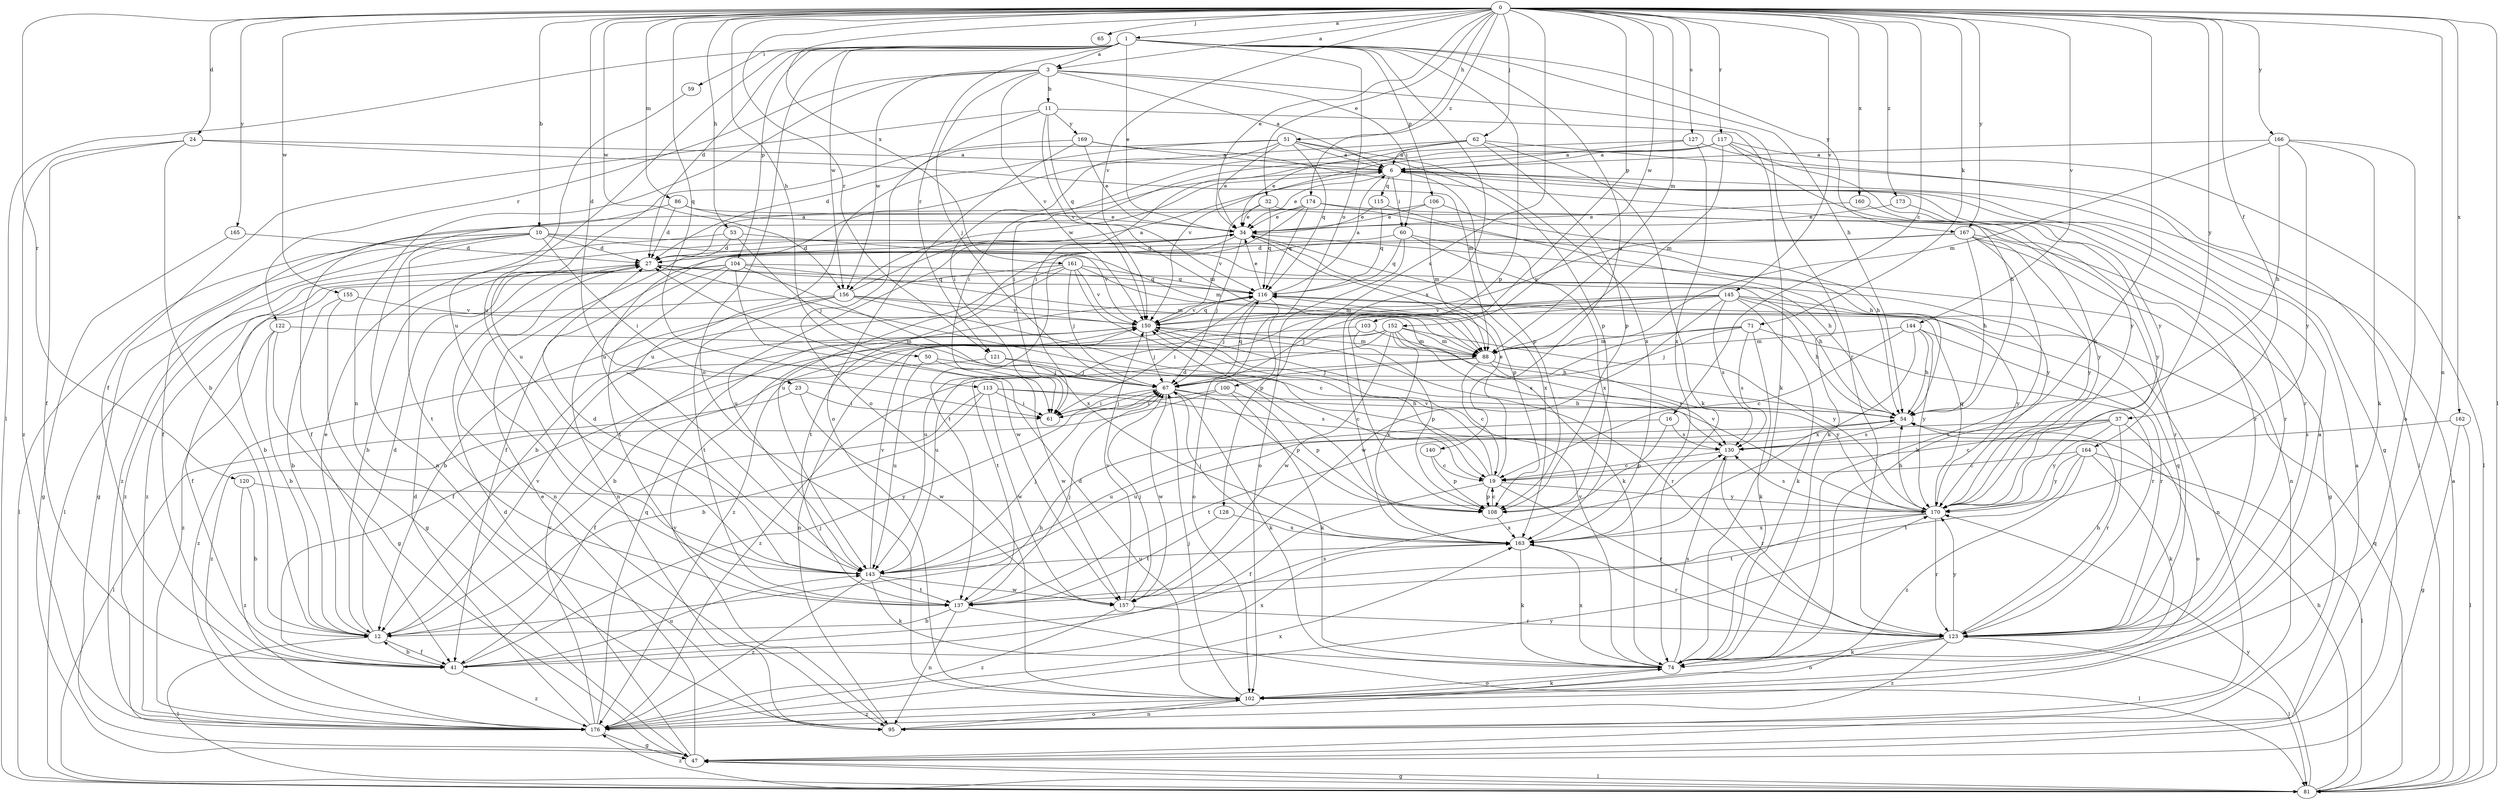 strict digraph  {
0;
1;
3;
6;
10;
11;
12;
16;
19;
23;
24;
27;
32;
34;
37;
41;
47;
50;
51;
53;
54;
59;
60;
61;
62;
65;
67;
71;
74;
81;
86;
88;
95;
100;
102;
103;
104;
106;
108;
113;
115;
116;
117;
120;
121;
122;
123;
127;
128;
130;
137;
140;
143;
144;
145;
150;
152;
155;
156;
157;
160;
161;
162;
163;
164;
165;
166;
167;
169;
170;
173;
174;
176;
0 -> 1  [label=a];
0 -> 3  [label=a];
0 -> 10  [label=b];
0 -> 16  [label=c];
0 -> 23  [label=d];
0 -> 24  [label=d];
0 -> 32  [label=e];
0 -> 34  [label=e];
0 -> 37  [label=f];
0 -> 50  [label=h];
0 -> 51  [label=h];
0 -> 53  [label=h];
0 -> 62  [label=j];
0 -> 65  [label=j];
0 -> 71  [label=k];
0 -> 74  [label=k];
0 -> 81  [label=l];
0 -> 86  [label=m];
0 -> 88  [label=m];
0 -> 95  [label=n];
0 -> 103  [label=p];
0 -> 113  [label=q];
0 -> 117  [label=r];
0 -> 120  [label=r];
0 -> 121  [label=r];
0 -> 127  [label=s];
0 -> 128  [label=s];
0 -> 144  [label=v];
0 -> 145  [label=v];
0 -> 150  [label=v];
0 -> 152  [label=w];
0 -> 155  [label=w];
0 -> 156  [label=w];
0 -> 160  [label=x];
0 -> 161  [label=x];
0 -> 162  [label=x];
0 -> 164  [label=y];
0 -> 165  [label=y];
0 -> 166  [label=y];
0 -> 167  [label=y];
0 -> 173  [label=z];
0 -> 174  [label=z];
1 -> 3  [label=a];
1 -> 27  [label=d];
1 -> 34  [label=e];
1 -> 54  [label=h];
1 -> 59  [label=i];
1 -> 81  [label=l];
1 -> 100  [label=o];
1 -> 102  [label=o];
1 -> 104  [label=p];
1 -> 106  [label=p];
1 -> 108  [label=p];
1 -> 121  [label=r];
1 -> 140  [label=u];
1 -> 143  [label=u];
1 -> 156  [label=w];
1 -> 163  [label=x];
1 -> 167  [label=y];
3 -> 6  [label=a];
3 -> 11  [label=b];
3 -> 60  [label=i];
3 -> 67  [label=j];
3 -> 95  [label=n];
3 -> 122  [label=r];
3 -> 123  [label=r];
3 -> 150  [label=v];
3 -> 156  [label=w];
6 -> 34  [label=e];
6 -> 60  [label=i];
6 -> 108  [label=p];
6 -> 115  [label=q];
6 -> 123  [label=r];
6 -> 156  [label=w];
10 -> 27  [label=d];
10 -> 47  [label=g];
10 -> 54  [label=h];
10 -> 61  [label=i];
10 -> 81  [label=l];
10 -> 88  [label=m];
10 -> 137  [label=t];
10 -> 176  [label=z];
11 -> 41  [label=f];
11 -> 74  [label=k];
11 -> 102  [label=o];
11 -> 116  [label=q];
11 -> 150  [label=v];
11 -> 169  [label=y];
12 -> 27  [label=d];
12 -> 34  [label=e];
12 -> 41  [label=f];
12 -> 54  [label=h];
12 -> 81  [label=l];
12 -> 150  [label=v];
16 -> 108  [label=p];
16 -> 130  [label=s];
16 -> 143  [label=u];
19 -> 27  [label=d];
19 -> 34  [label=e];
19 -> 41  [label=f];
19 -> 108  [label=p];
19 -> 123  [label=r];
19 -> 150  [label=v];
19 -> 170  [label=y];
23 -> 61  [label=i];
23 -> 81  [label=l];
23 -> 157  [label=w];
24 -> 6  [label=a];
24 -> 12  [label=b];
24 -> 41  [label=f];
24 -> 88  [label=m];
24 -> 176  [label=z];
27 -> 6  [label=a];
27 -> 12  [label=b];
27 -> 54  [label=h];
27 -> 95  [label=n];
27 -> 116  [label=q];
32 -> 34  [label=e];
32 -> 116  [label=q];
32 -> 123  [label=r];
32 -> 150  [label=v];
34 -> 27  [label=d];
34 -> 67  [label=j];
34 -> 108  [label=p];
34 -> 123  [label=r];
34 -> 137  [label=t];
34 -> 143  [label=u];
34 -> 163  [label=x];
37 -> 19  [label=c];
37 -> 102  [label=o];
37 -> 123  [label=r];
37 -> 130  [label=s];
37 -> 137  [label=t];
37 -> 170  [label=y];
41 -> 12  [label=b];
41 -> 67  [label=j];
41 -> 130  [label=s];
41 -> 143  [label=u];
41 -> 163  [label=x];
41 -> 176  [label=z];
47 -> 6  [label=a];
47 -> 27  [label=d];
47 -> 34  [label=e];
47 -> 81  [label=l];
50 -> 67  [label=j];
50 -> 143  [label=u];
50 -> 157  [label=w];
51 -> 6  [label=a];
51 -> 27  [label=d];
51 -> 34  [label=e];
51 -> 61  [label=i];
51 -> 108  [label=p];
51 -> 116  [label=q];
51 -> 143  [label=u];
51 -> 163  [label=x];
53 -> 27  [label=d];
53 -> 67  [label=j];
53 -> 81  [label=l];
53 -> 150  [label=v];
54 -> 130  [label=s];
54 -> 143  [label=u];
59 -> 143  [label=u];
60 -> 27  [label=d];
60 -> 102  [label=o];
60 -> 116  [label=q];
60 -> 163  [label=x];
60 -> 170  [label=y];
61 -> 67  [label=j];
62 -> 6  [label=a];
62 -> 34  [label=e];
62 -> 61  [label=i];
62 -> 74  [label=k];
62 -> 81  [label=l];
62 -> 108  [label=p];
62 -> 143  [label=u];
67 -> 54  [label=h];
67 -> 61  [label=i];
67 -> 74  [label=k];
67 -> 108  [label=p];
67 -> 116  [label=q];
67 -> 157  [label=w];
71 -> 67  [label=j];
71 -> 74  [label=k];
71 -> 88  [label=m];
71 -> 123  [label=r];
71 -> 130  [label=s];
71 -> 137  [label=t];
74 -> 102  [label=o];
74 -> 130  [label=s];
74 -> 150  [label=v];
74 -> 163  [label=x];
81 -> 6  [label=a];
81 -> 47  [label=g];
81 -> 54  [label=h];
81 -> 116  [label=q];
81 -> 170  [label=y];
81 -> 176  [label=z];
86 -> 27  [label=d];
86 -> 34  [label=e];
86 -> 88  [label=m];
86 -> 95  [label=n];
88 -> 19  [label=c];
88 -> 67  [label=j];
88 -> 130  [label=s];
88 -> 170  [label=y];
88 -> 176  [label=z];
95 -> 102  [label=o];
95 -> 150  [label=v];
100 -> 61  [label=i];
100 -> 74  [label=k];
100 -> 108  [label=p];
100 -> 176  [label=z];
102 -> 6  [label=a];
102 -> 27  [label=d];
102 -> 67  [label=j];
102 -> 74  [label=k];
102 -> 95  [label=n];
102 -> 176  [label=z];
103 -> 41  [label=f];
103 -> 88  [label=m];
103 -> 108  [label=p];
104 -> 12  [label=b];
104 -> 88  [label=m];
104 -> 95  [label=n];
104 -> 116  [label=q];
104 -> 137  [label=t];
104 -> 157  [label=w];
104 -> 163  [label=x];
104 -> 176  [label=z];
106 -> 34  [label=e];
106 -> 41  [label=f];
106 -> 54  [label=h];
106 -> 88  [label=m];
108 -> 19  [label=c];
108 -> 163  [label=x];
113 -> 12  [label=b];
113 -> 41  [label=f];
113 -> 54  [label=h];
113 -> 61  [label=i];
113 -> 130  [label=s];
113 -> 157  [label=w];
115 -> 34  [label=e];
115 -> 74  [label=k];
115 -> 116  [label=q];
116 -> 6  [label=a];
116 -> 34  [label=e];
116 -> 61  [label=i];
116 -> 67  [label=j];
116 -> 102  [label=o];
116 -> 150  [label=v];
117 -> 6  [label=a];
117 -> 54  [label=h];
117 -> 61  [label=i];
117 -> 81  [label=l];
117 -> 88  [label=m];
117 -> 150  [label=v];
117 -> 170  [label=y];
120 -> 12  [label=b];
120 -> 170  [label=y];
120 -> 176  [label=z];
121 -> 19  [label=c];
121 -> 67  [label=j];
121 -> 176  [label=z];
122 -> 12  [label=b];
122 -> 47  [label=g];
122 -> 88  [label=m];
122 -> 176  [label=z];
123 -> 54  [label=h];
123 -> 74  [label=k];
123 -> 81  [label=l];
123 -> 102  [label=o];
123 -> 116  [label=q];
123 -> 170  [label=y];
123 -> 176  [label=z];
127 -> 6  [label=a];
127 -> 47  [label=g];
127 -> 61  [label=i];
127 -> 163  [label=x];
128 -> 137  [label=t];
128 -> 163  [label=x];
130 -> 19  [label=c];
130 -> 123  [label=r];
137 -> 12  [label=b];
137 -> 67  [label=j];
137 -> 81  [label=l];
137 -> 95  [label=n];
140 -> 19  [label=c];
140 -> 108  [label=p];
143 -> 27  [label=d];
143 -> 67  [label=j];
143 -> 74  [label=k];
143 -> 137  [label=t];
143 -> 150  [label=v];
143 -> 157  [label=w];
143 -> 176  [label=z];
144 -> 19  [label=c];
144 -> 54  [label=h];
144 -> 88  [label=m];
144 -> 123  [label=r];
144 -> 163  [label=x];
144 -> 170  [label=y];
145 -> 54  [label=h];
145 -> 67  [label=j];
145 -> 74  [label=k];
145 -> 95  [label=n];
145 -> 130  [label=s];
145 -> 143  [label=u];
145 -> 150  [label=v];
145 -> 157  [label=w];
145 -> 170  [label=y];
145 -> 176  [label=z];
150 -> 67  [label=j];
150 -> 88  [label=m];
150 -> 116  [label=q];
150 -> 123  [label=r];
152 -> 12  [label=b];
152 -> 54  [label=h];
152 -> 88  [label=m];
152 -> 95  [label=n];
152 -> 130  [label=s];
152 -> 143  [label=u];
152 -> 157  [label=w];
152 -> 163  [label=x];
152 -> 170  [label=y];
155 -> 12  [label=b];
155 -> 47  [label=g];
155 -> 150  [label=v];
156 -> 6  [label=a];
156 -> 12  [label=b];
156 -> 19  [label=c];
156 -> 41  [label=f];
156 -> 74  [label=k];
156 -> 137  [label=t];
156 -> 150  [label=v];
157 -> 67  [label=j];
157 -> 123  [label=r];
157 -> 150  [label=v];
157 -> 176  [label=z];
160 -> 34  [label=e];
160 -> 170  [label=y];
161 -> 12  [label=b];
161 -> 67  [label=j];
161 -> 88  [label=m];
161 -> 108  [label=p];
161 -> 116  [label=q];
161 -> 137  [label=t];
161 -> 150  [label=v];
161 -> 176  [label=z];
162 -> 47  [label=g];
162 -> 81  [label=l];
162 -> 130  [label=s];
163 -> 67  [label=j];
163 -> 74  [label=k];
163 -> 123  [label=r];
163 -> 143  [label=u];
164 -> 19  [label=c];
164 -> 74  [label=k];
164 -> 81  [label=l];
164 -> 137  [label=t];
164 -> 170  [label=y];
164 -> 176  [label=z];
165 -> 27  [label=d];
165 -> 47  [label=g];
166 -> 6  [label=a];
166 -> 54  [label=h];
166 -> 74  [label=k];
166 -> 88  [label=m];
166 -> 102  [label=o];
166 -> 170  [label=y];
167 -> 27  [label=d];
167 -> 41  [label=f];
167 -> 47  [label=g];
167 -> 54  [label=h];
167 -> 74  [label=k];
167 -> 95  [label=n];
167 -> 150  [label=v];
167 -> 170  [label=y];
169 -> 6  [label=a];
169 -> 34  [label=e];
169 -> 102  [label=o];
169 -> 143  [label=u];
169 -> 170  [label=y];
170 -> 54  [label=h];
170 -> 116  [label=q];
170 -> 123  [label=r];
170 -> 130  [label=s];
170 -> 137  [label=t];
170 -> 150  [label=v];
170 -> 163  [label=x];
173 -> 34  [label=e];
173 -> 123  [label=r];
174 -> 34  [label=e];
174 -> 41  [label=f];
174 -> 54  [label=h];
174 -> 116  [label=q];
174 -> 143  [label=u];
174 -> 170  [label=y];
176 -> 27  [label=d];
176 -> 47  [label=g];
176 -> 116  [label=q];
176 -> 150  [label=v];
176 -> 163  [label=x];
176 -> 170  [label=y];
}
